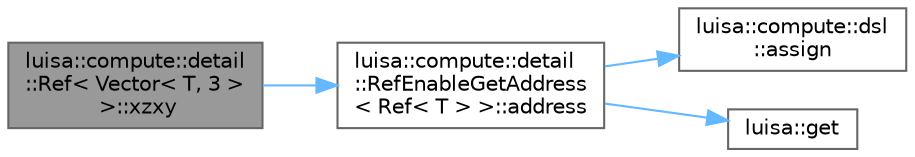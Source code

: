 digraph "luisa::compute::detail::Ref&lt; Vector&lt; T, 3 &gt; &gt;::xzxy"
{
 // LATEX_PDF_SIZE
  bgcolor="transparent";
  edge [fontname=Helvetica,fontsize=10,labelfontname=Helvetica,labelfontsize=10];
  node [fontname=Helvetica,fontsize=10,shape=box,height=0.2,width=0.4];
  rankdir="LR";
  Node1 [id="Node000001",label="luisa::compute::detail\l::Ref\< Vector\< T, 3 \>\l \>::xzxy",height=0.2,width=0.4,color="gray40", fillcolor="grey60", style="filled", fontcolor="black",tooltip=" "];
  Node1 -> Node2 [id="edge4_Node000001_Node000002",color="steelblue1",style="solid",tooltip=" "];
  Node2 [id="Node000002",label="luisa::compute::detail\l::RefEnableGetAddress\l\< Ref\< T \> \>::address",height=0.2,width=0.4,color="grey40", fillcolor="white", style="filled",URL="$structluisa_1_1compute_1_1detail_1_1_ref_enable_get_address.html#adda6fc159f807917d02dedeb1cef39d0",tooltip=" "];
  Node2 -> Node3 [id="edge5_Node000002_Node000003",color="steelblue1",style="solid",tooltip=" "];
  Node3 [id="Node000003",label="luisa::compute::dsl\l::assign",height=0.2,width=0.4,color="grey40", fillcolor="white", style="filled",URL="$namespaceluisa_1_1compute_1_1dsl.html#a0d6347e4348db5c5ea091d99c9870d37",tooltip="Assign rhs to lhs"];
  Node2 -> Node4 [id="edge6_Node000002_Node000004",color="steelblue1",style="solid",tooltip=" "];
  Node4 [id="Node000004",label="luisa::get",height=0.2,width=0.4,color="grey40", fillcolor="white", style="filled",URL="$namespaceluisa.html#ac97dedae1570e2a239ff86cafda745bb",tooltip=" "];
}
